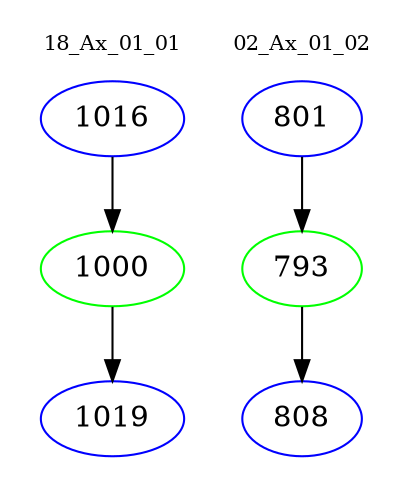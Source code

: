 digraph{
subgraph cluster_0 {
color = white
label = "18_Ax_01_01";
fontsize=10;
T0_1016 [label="1016", color="blue"]
T0_1016 -> T0_1000 [color="black"]
T0_1000 [label="1000", color="green"]
T0_1000 -> T0_1019 [color="black"]
T0_1019 [label="1019", color="blue"]
}
subgraph cluster_1 {
color = white
label = "02_Ax_01_02";
fontsize=10;
T1_801 [label="801", color="blue"]
T1_801 -> T1_793 [color="black"]
T1_793 [label="793", color="green"]
T1_793 -> T1_808 [color="black"]
T1_808 [label="808", color="blue"]
}
}
